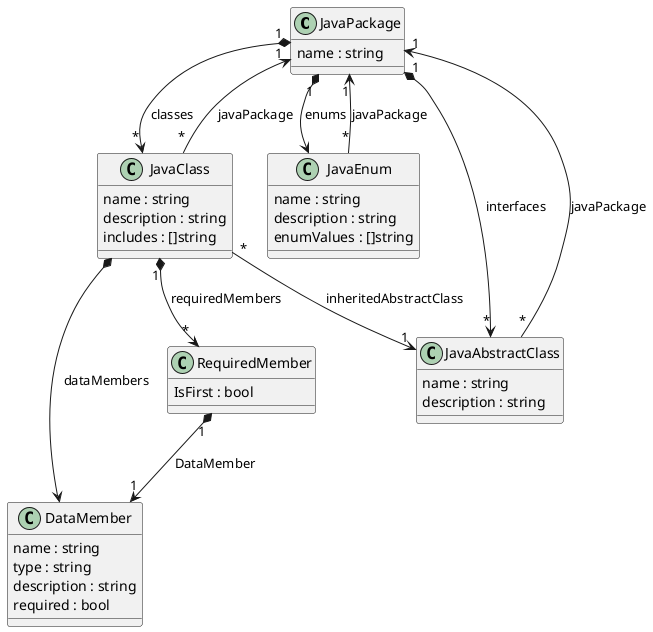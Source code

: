 @startuml "java-class"

class JavaPackage {
    {field} name : string
}

class JavaClass {
    {field} name : string
    {field} description : string
    {field} includes : []string
}

JavaClass "*" --> "1" JavaPackage : javaPackage
JavaPackage "1" *--> "*" JavaClass : classes

class DataMember {
    {field} name : string
    {field} type : string
    {field} description : string
    {field} required : bool
}

JavaClass *--> DataMember : dataMembers

class RequiredMember {
    {field} IsFirst : bool
}

RequiredMember "1" *--> "1" DataMember : DataMember
JavaClass "1" *--> "*" RequiredMember : requiredMembers

class JavaEnum {
    {field} name : string
    {field} description : string
    {field} enumValues : []string
}

JavaPackage "1" *--> JavaEnum : enums
JavaEnum "*" --> "1" JavaPackage : javaPackage

class JavaAbstractClass {
    {field} name : string
    {field} description : string
}

JavaAbstractClass "*" --> "1" JavaPackage : javaPackage
JavaPackage "1" *--> "*" JavaAbstractClass : interfaces
JavaClass "*" --> "1" JavaAbstractClass : inheritedAbstractClass

@enduml